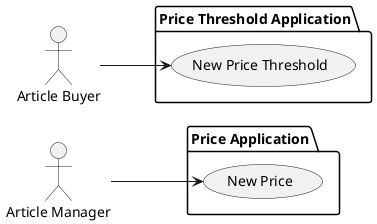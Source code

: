 @startuml "use-cases"
left to right direction

actor "Article Manager" as PM

package "Price Application" {
    usecase "New Price" as UCNP
}

PM --> UCNP

actor "Article Buyer" as AB

package "Price Threshold Application" {
    usecase "New Price Threshold" as UCNPT
}

AB --> UCNPT

@enduml